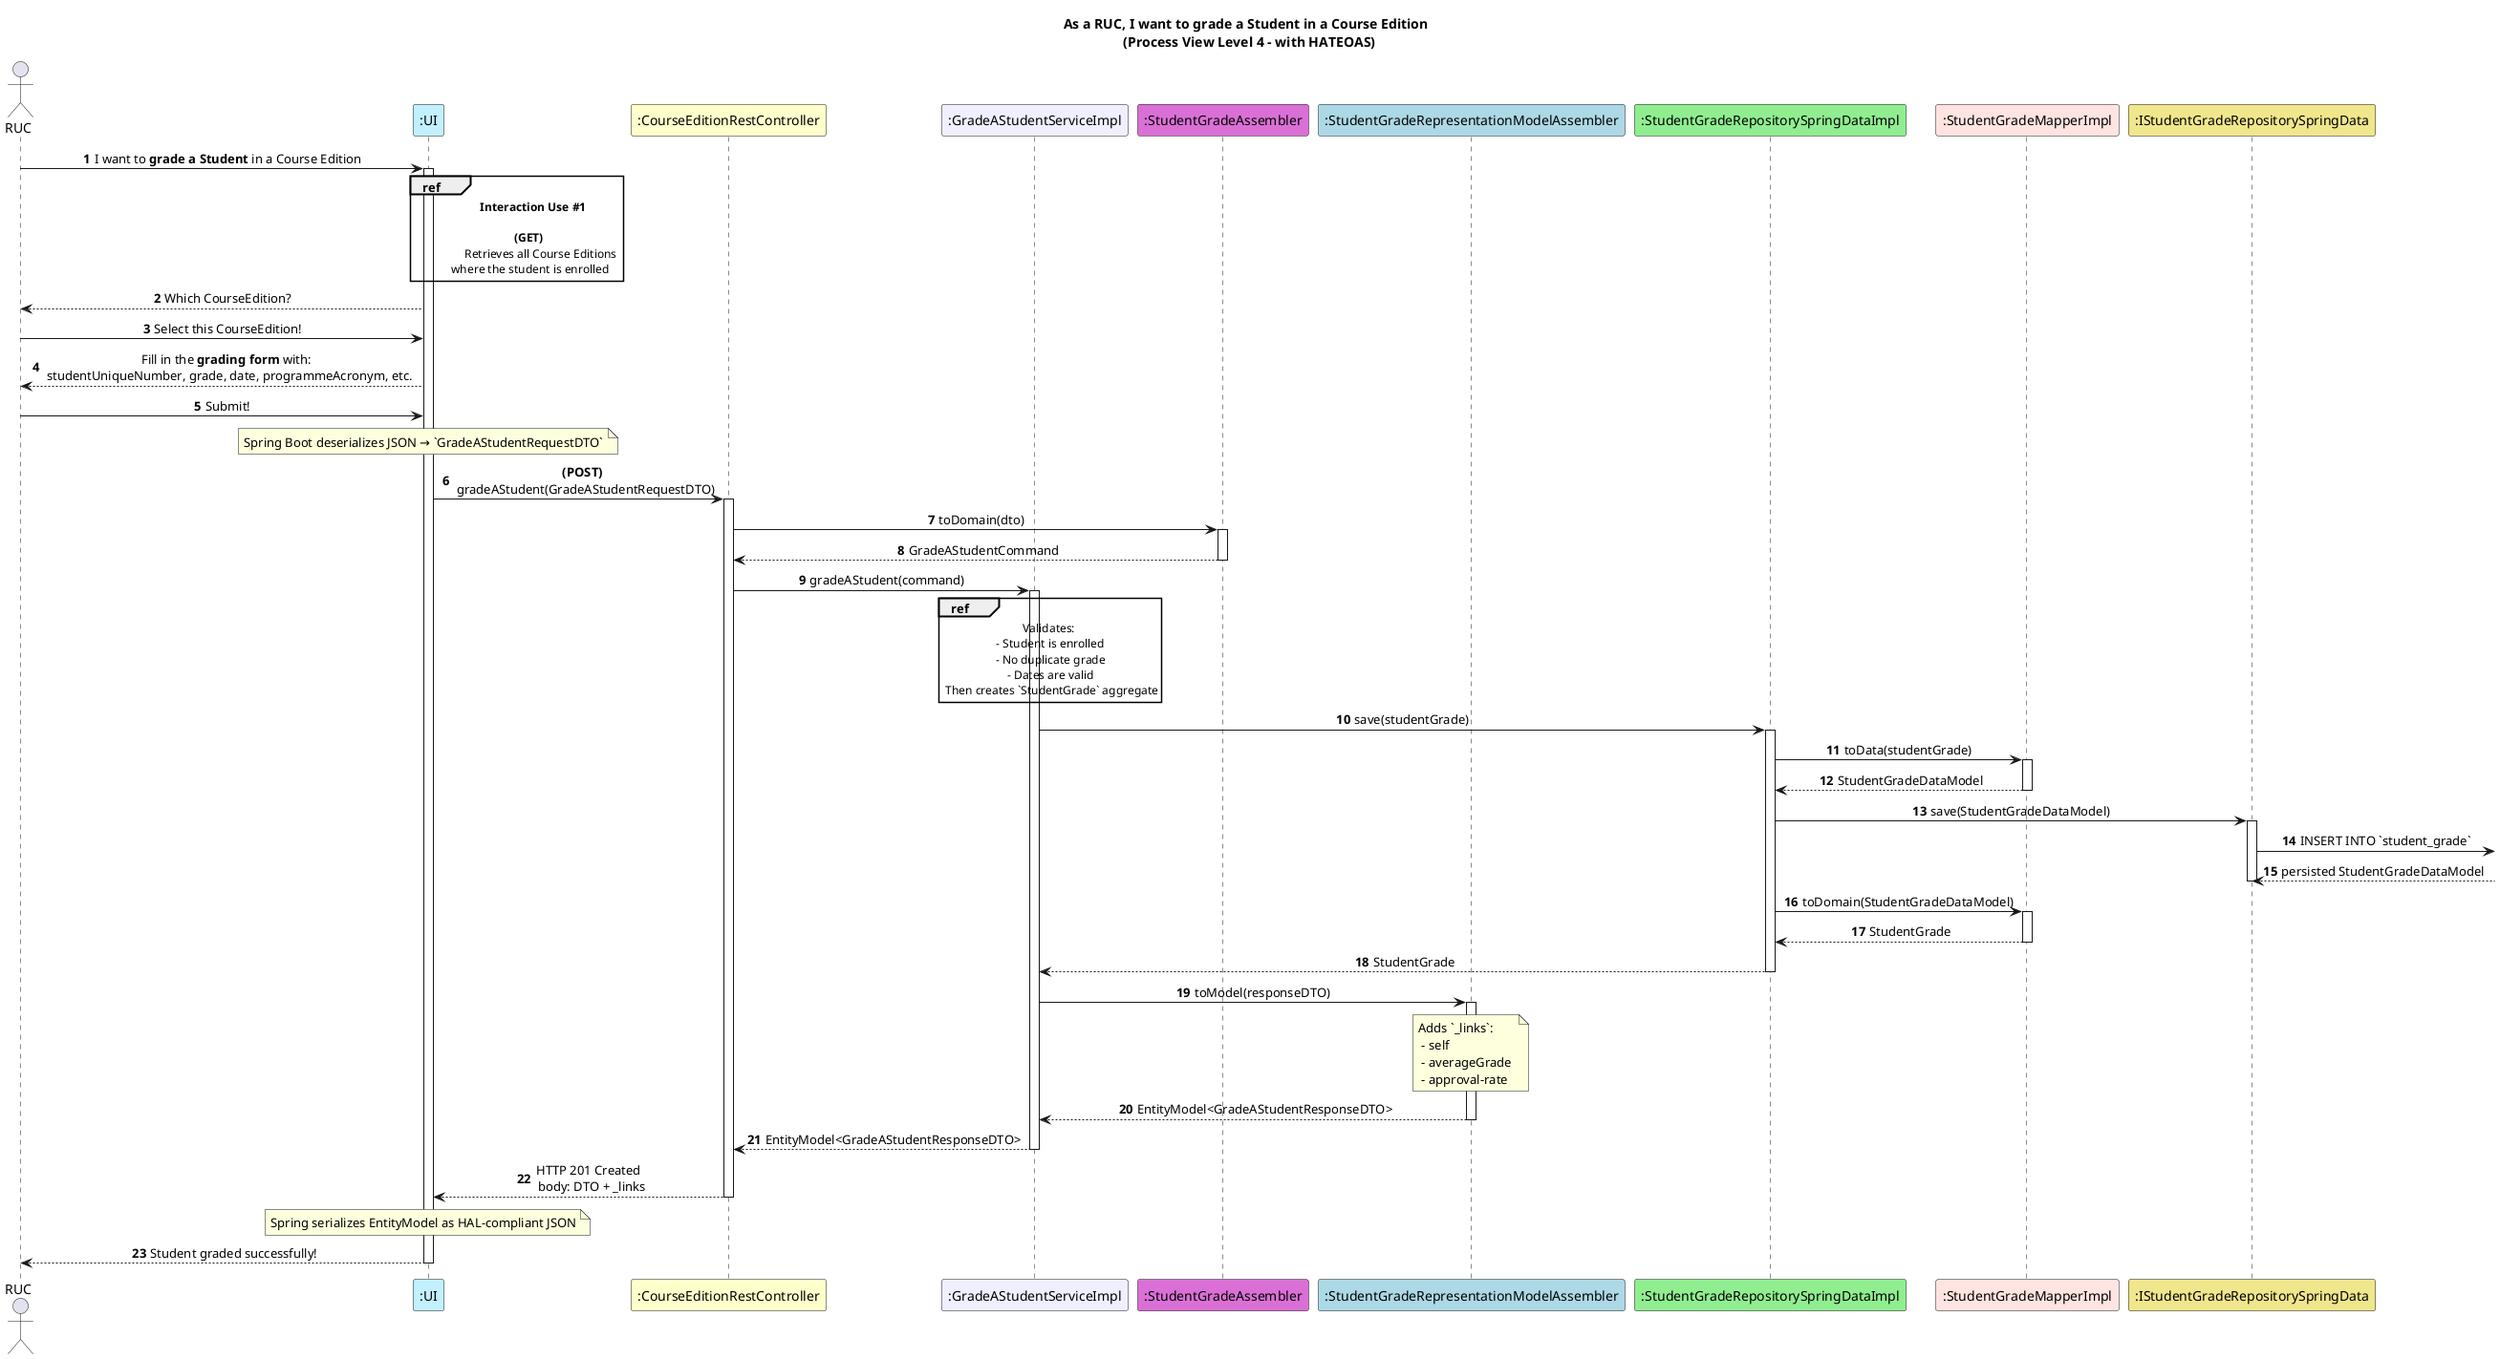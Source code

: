 @startuml
title As a RUC, I want to grade a Student in a Course Edition \n (Process View Level 4 – with HATEOAS)
skinparam sequencemessagealign center
autonumber

actor RUC
participant ":UI" as ui #application
participant ":CourseEditionRestController" as ctrlrREST #business
participant ":GradeAStudentServiceImpl" as service #motivation
participant ":StudentGradeAssembler" as dtoAssembler #orchid
participant ":StudentGradeRepresentationModelAssembler" as hateoasAssembler #lightblue
participant ":StudentGradeRepositorySpringDataImpl" as sgr #lightgreen
participant ":StudentGradeMapperImpl" as sgmp #mistyrose
participant ":IStudentGradeRepositorySpringData" as repoSpringData #khaki

RUC -> ui : I want to **grade a Student** in a Course Edition
activate ui

ref over ui : \t    **Interaction Use #1** \n \n \t **(GET)** \n \t \t Retrieves all Course Editions \n \t where the student is enrolled

ui --> RUC : Which CourseEdition?
RUC -> ui : Select this CourseEdition!

ui --> RUC : Fill in the **grading form** with: \n studentUniqueNumber, grade, date, programmeAcronym, etc.
RUC -> ui : Submit!

note over ui : Spring Boot deserializes JSON → `GradeAStudentRequestDTO`

ui -> ctrlrREST : **(POST)** \n gradeAStudent(GradeAStudentRequestDTO)
activate ctrlrREST

ctrlrREST -> dtoAssembler : toDomain(dto)
activate dtoAssembler
dtoAssembler --> ctrlrREST : GradeAStudentCommand
deactivate dtoAssembler

ctrlrREST -> service : gradeAStudent(command)
activate service

ref over service : Validates: \n - Student is enrolled \n - No duplicate grade \n - Dates are valid \n Then creates `StudentGrade` aggregate

service -> sgr : save(studentGrade)
activate sgr

sgr -> sgmp : toData(studentGrade)
activate sgmp
sgmp --> sgr : StudentGradeDataModel
deactivate sgmp

sgr -> repoSpringData : save(StudentGradeDataModel)
activate repoSpringData
repoSpringData -> : INSERT INTO `student_grade`
repoSpringData <-- : persisted StudentGradeDataModel
deactivate repoSpringData

sgr -> sgmp : toDomain(StudentGradeDataModel)
activate sgmp
sgmp --> sgr : StudentGrade
deactivate sgmp

sgr --> service : StudentGrade
deactivate sgr

service -> hateoasAssembler : toModel(responseDTO)
activate hateoasAssembler
note over hateoasAssembler : Adds `_links`: \n - self \n - averageGrade \n - approval-rate
hateoasAssembler --> service : EntityModel<GradeAStudentResponseDTO>
deactivate hateoasAssembler

service --> ctrlrREST : EntityModel<GradeAStudentResponseDTO>
deactivate service

ctrlrREST --> ui : HTTP 201 Created \n body: DTO + _links
deactivate ctrlrREST

note over ui : Spring serializes EntityModel as HAL-compliant JSON

ui --> RUC : Student graded successfully!
deactivate ui
@enduml
